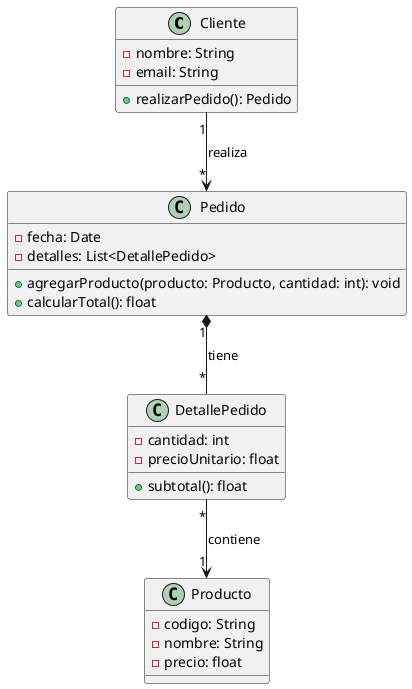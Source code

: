 @startuml
class Cliente {
  -nombre: String
  -email: String
  +realizarPedido(): Pedido
}

class Pedido {
  -fecha: Date
  -detalles: List<DetallePedido>
  +agregarProducto(producto: Producto, cantidad: int): void
  +calcularTotal(): float
}

class Producto {
  -codigo: String
  -nombre: String
  -precio: float
}

class DetallePedido {
  -cantidad: int
  -precioUnitario: float
  +subtotal(): float
}

Cliente "1" --> "*" Pedido : realiza
Pedido "1" *-- "*" DetallePedido: tiene
DetallePedido "*" --> "1" Producto: contiene
@enduml